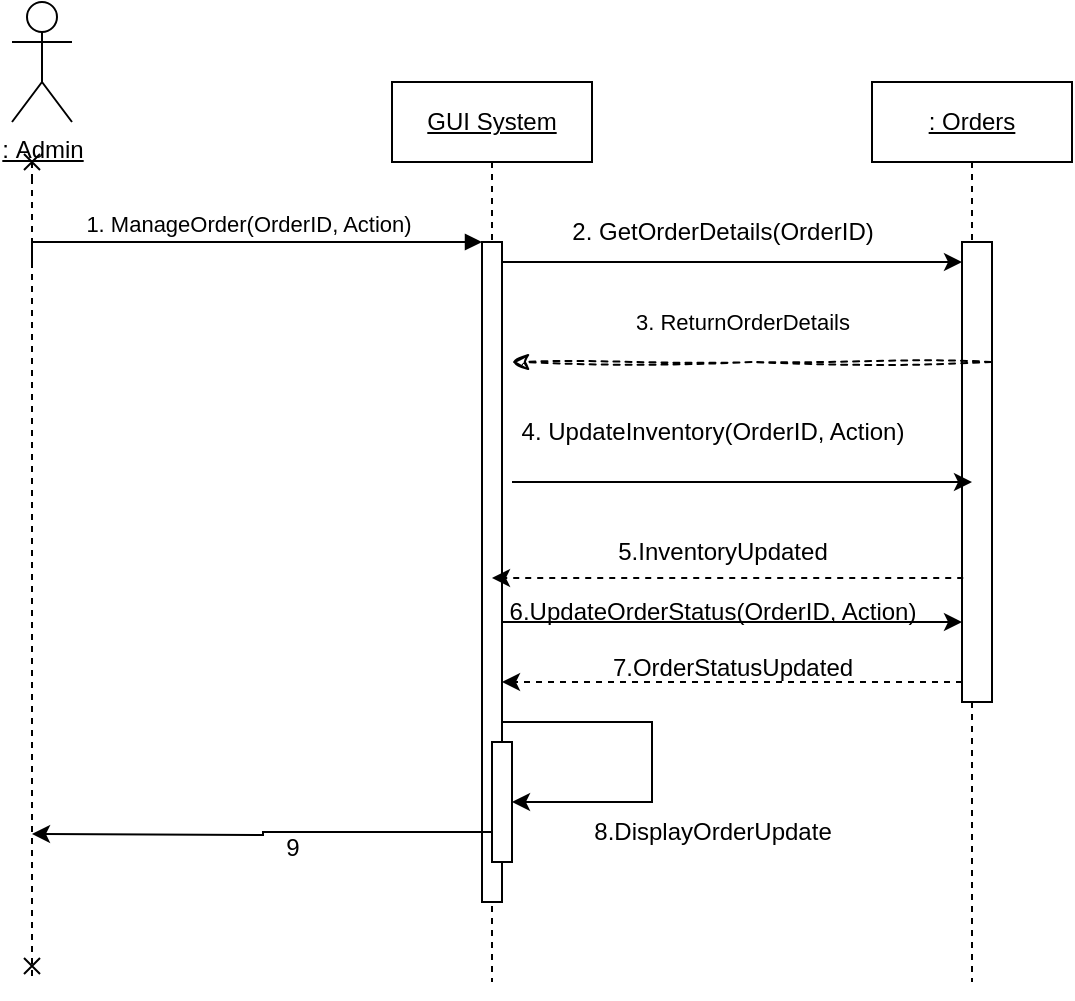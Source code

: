 <mxfile version="24.7.5">
  <diagram name="Page-1" id="2YBvvXClWsGukQMizWep">
    <mxGraphModel dx="829" dy="641" grid="1" gridSize="10" guides="1" tooltips="1" connect="1" arrows="1" fold="1" page="1" pageScale="1" pageWidth="850" pageHeight="1100" math="0" shadow="0">
      <root>
        <mxCell id="0" />
        <mxCell id="1" parent="0" />
        <mxCell id="aM9ryv3xv72pqoxQDRHE-5" value="&lt;u&gt;GUI System&lt;/u&gt;" style="shape=umlLifeline;perimeter=lifelinePerimeter;whiteSpace=wrap;html=1;container=0;dropTarget=0;collapsible=0;recursiveResize=0;outlineConnect=0;portConstraint=eastwest;newEdgeStyle={&quot;edgeStyle&quot;:&quot;elbowEdgeStyle&quot;,&quot;elbow&quot;:&quot;vertical&quot;,&quot;curved&quot;:0,&quot;rounded&quot;:0};" parent="1" vertex="1">
          <mxGeometry x="210" y="40" width="100" height="450" as="geometry" />
        </mxCell>
        <mxCell id="Q_Jy_U-GVRsSF5WUOLQj-22" style="edgeStyle=orthogonalEdgeStyle;rounded=0;orthogonalLoop=1;jettySize=auto;html=1;elbow=vertical;entryX=1;entryY=0.5;entryDx=0;entryDy=0;" edge="1" parent="aM9ryv3xv72pqoxQDRHE-5" target="Q_Jy_U-GVRsSF5WUOLQj-21">
          <mxGeometry relative="1" as="geometry">
            <mxPoint x="110" y="360" as="targetPoint" />
            <mxPoint x="55" y="320" as="sourcePoint" />
            <Array as="points">
              <mxPoint x="130" y="320" />
              <mxPoint x="130" y="360" />
            </Array>
          </mxGeometry>
        </mxCell>
        <mxCell id="aM9ryv3xv72pqoxQDRHE-6" value="" style="html=1;points=[];perimeter=orthogonalPerimeter;outlineConnect=0;targetShapes=umlLifeline;portConstraint=eastwest;newEdgeStyle={&quot;edgeStyle&quot;:&quot;elbowEdgeStyle&quot;,&quot;elbow&quot;:&quot;vertical&quot;,&quot;curved&quot;:0,&quot;rounded&quot;:0};" parent="aM9ryv3xv72pqoxQDRHE-5" vertex="1">
          <mxGeometry x="45" y="80" width="10" height="330" as="geometry" />
        </mxCell>
        <mxCell id="aM9ryv3xv72pqoxQDRHE-7" value="1.&amp;nbsp;ManageOrder(OrderID, Action)" style="html=1;verticalAlign=bottom;endArrow=block;edgeStyle=elbowEdgeStyle;elbow=vertical;curved=0;rounded=0;" parent="1" target="aM9ryv3xv72pqoxQDRHE-6" edge="1">
          <mxGeometry relative="1" as="geometry">
            <mxPoint x="30" y="130" as="sourcePoint" />
            <Array as="points">
              <mxPoint x="180" y="120" />
            </Array>
          </mxGeometry>
        </mxCell>
        <mxCell id="Q_Jy_U-GVRsSF5WUOLQj-3" value="2.&amp;nbsp;GetOrderDetails(OrderID)" style="text;html=1;align=center;verticalAlign=middle;resizable=0;points=[];autosize=1;strokeColor=none;fillColor=none;" vertex="1" parent="1">
          <mxGeometry x="290" y="100" width="170" height="30" as="geometry" />
        </mxCell>
        <mxCell id="Q_Jy_U-GVRsSF5WUOLQj-4" value="&lt;u&gt;:&amp;nbsp;Orders&lt;/u&gt;" style="shape=umlLifeline;perimeter=lifelinePerimeter;whiteSpace=wrap;html=1;container=0;dropTarget=0;collapsible=0;recursiveResize=0;outlineConnect=0;portConstraint=eastwest;newEdgeStyle={&quot;edgeStyle&quot;:&quot;elbowEdgeStyle&quot;,&quot;elbow&quot;:&quot;vertical&quot;,&quot;curved&quot;:0,&quot;rounded&quot;:0};" vertex="1" parent="1">
          <mxGeometry x="450" y="40" width="100" height="450" as="geometry" />
        </mxCell>
        <mxCell id="Q_Jy_U-GVRsSF5WUOLQj-6" value="" style="html=1;points=[];perimeter=orthogonalPerimeter;outlineConnect=0;targetShapes=umlLifeline;portConstraint=eastwest;newEdgeStyle={&quot;edgeStyle&quot;:&quot;elbowEdgeStyle&quot;,&quot;elbow&quot;:&quot;vertical&quot;,&quot;curved&quot;:0,&quot;rounded&quot;:0};" vertex="1" parent="Q_Jy_U-GVRsSF5WUOLQj-4">
          <mxGeometry x="45" y="80" width="15" height="230" as="geometry" />
        </mxCell>
        <mxCell id="Q_Jy_U-GVRsSF5WUOLQj-7" style="edgeStyle=elbowEdgeStyle;rounded=0;orthogonalLoop=1;jettySize=auto;html=1;elbow=vertical;curved=0;sketch=1;curveFitting=1;jiggle=2;dashed=1;" edge="1" parent="1">
          <mxGeometry relative="1" as="geometry">
            <mxPoint x="509.5" y="180" as="sourcePoint" />
            <mxPoint x="270" y="180" as="targetPoint" />
          </mxGeometry>
        </mxCell>
        <mxCell id="Q_Jy_U-GVRsSF5WUOLQj-8" value="3.&amp;nbsp;ReturnOrderDetails" style="edgeLabel;html=1;align=center;verticalAlign=middle;resizable=0;points=[];" vertex="1" connectable="0" parent="Q_Jy_U-GVRsSF5WUOLQj-7">
          <mxGeometry x="0.048" y="6" relative="1" as="geometry">
            <mxPoint x="1" y="-26" as="offset" />
          </mxGeometry>
        </mxCell>
        <mxCell id="Q_Jy_U-GVRsSF5WUOLQj-21" value="" style="whiteSpace=wrap;html=1;" vertex="1" parent="1">
          <mxGeometry x="260" y="370" width="10" height="60" as="geometry" />
        </mxCell>
        <mxCell id="Q_Jy_U-GVRsSF5WUOLQj-27" value="9" style="text;html=1;align=center;verticalAlign=middle;resizable=0;points=[];autosize=1;strokeColor=none;fillColor=none;" vertex="1" parent="1">
          <mxGeometry x="145" y="408" width="30" height="30" as="geometry" />
        </mxCell>
        <mxCell id="Q_Jy_U-GVRsSF5WUOLQj-30" style="edgeStyle=orthogonalEdgeStyle;rounded=0;orthogonalLoop=1;jettySize=auto;html=1;exitX=0;exitY=0.75;exitDx=0;exitDy=0;" edge="1" parent="1" source="Q_Jy_U-GVRsSF5WUOLQj-21">
          <mxGeometry relative="1" as="geometry">
            <mxPoint x="30" y="416" as="targetPoint" />
          </mxGeometry>
        </mxCell>
        <mxCell id="Q_Jy_U-GVRsSF5WUOLQj-31" value="" style="edgeStyle=none;orthogonalLoop=1;jettySize=auto;html=1;rounded=0;dashed=1;endArrow=cross;endFill=0;" edge="1" parent="1">
          <mxGeometry width="100" relative="1" as="geometry">
            <mxPoint x="30" y="88" as="sourcePoint" />
            <mxPoint x="30" y="490" as="targetPoint" />
            <Array as="points" />
          </mxGeometry>
        </mxCell>
        <mxCell id="Q_Jy_U-GVRsSF5WUOLQj-33" value="" style="edgeStyle=none;orthogonalLoop=1;jettySize=auto;html=1;rounded=0;dashed=1;endArrow=cross;endFill=0;" edge="1" parent="1">
          <mxGeometry width="100" relative="1" as="geometry">
            <mxPoint x="30" y="80" as="sourcePoint" />
            <mxPoint x="30" y="88" as="targetPoint" />
            <Array as="points" />
          </mxGeometry>
        </mxCell>
        <mxCell id="Q_Jy_U-GVRsSF5WUOLQj-34" value="&lt;u&gt;:&amp;nbsp;Admin&lt;/u&gt;" style="shape=umlActor;verticalLabelPosition=bottom;verticalAlign=top;html=1;outlineConnect=0;" vertex="1" parent="1">
          <mxGeometry x="20" width="30" height="60" as="geometry" />
        </mxCell>
        <mxCell id="Q_Jy_U-GVRsSF5WUOLQj-1" style="edgeStyle=elbowEdgeStyle;rounded=0;orthogonalLoop=1;jettySize=auto;html=1;elbow=vertical;curved=0;" edge="1" parent="1" source="aM9ryv3xv72pqoxQDRHE-6" target="Q_Jy_U-GVRsSF5WUOLQj-6">
          <mxGeometry relative="1" as="geometry">
            <mxPoint x="430" y="130" as="targetPoint" />
            <Array as="points">
              <mxPoint x="380" y="130" />
            </Array>
          </mxGeometry>
        </mxCell>
        <mxCell id="Q_Jy_U-GVRsSF5WUOLQj-36" value="8.DisplayOrderUpdate" style="text;html=1;align=center;verticalAlign=middle;resizable=0;points=[];autosize=1;strokeColor=none;fillColor=none;" vertex="1" parent="1">
          <mxGeometry x="300" y="400" width="140" height="30" as="geometry" />
        </mxCell>
        <mxCell id="Q_Jy_U-GVRsSF5WUOLQj-37" style="edgeStyle=elbowEdgeStyle;rounded=0;orthogonalLoop=1;jettySize=auto;html=1;elbow=vertical;curved=0;" edge="1" parent="1">
          <mxGeometry relative="1" as="geometry">
            <mxPoint x="500" y="240" as="targetPoint" />
            <mxPoint x="270" y="240" as="sourcePoint" />
            <Array as="points">
              <mxPoint x="385" y="240" />
            </Array>
          </mxGeometry>
        </mxCell>
        <mxCell id="Q_Jy_U-GVRsSF5WUOLQj-38" value="4.&amp;nbsp;UpdateInventory(OrderID, Action) " style="text;html=1;align=center;verticalAlign=middle;resizable=0;points=[];autosize=1;strokeColor=none;fillColor=none;" vertex="1" parent="1">
          <mxGeometry x="265" y="200" width="210" height="30" as="geometry" />
        </mxCell>
        <mxCell id="Q_Jy_U-GVRsSF5WUOLQj-39" style="edgeStyle=elbowEdgeStyle;rounded=0;orthogonalLoop=1;jettySize=auto;html=1;elbow=vertical;curved=0;dashed=1;" edge="1" parent="1">
          <mxGeometry relative="1" as="geometry">
            <mxPoint x="495.61" y="288" as="sourcePoint" />
            <mxPoint x="259.999" y="288" as="targetPoint" />
            <Array as="points">
              <mxPoint x="390.61" y="288" />
            </Array>
          </mxGeometry>
        </mxCell>
        <mxCell id="Q_Jy_U-GVRsSF5WUOLQj-40" value="5.InventoryUpdated" style="text;html=1;align=center;verticalAlign=middle;resizable=0;points=[];autosize=1;strokeColor=none;fillColor=none;" vertex="1" parent="1">
          <mxGeometry x="310" y="260" width="130" height="30" as="geometry" />
        </mxCell>
        <mxCell id="Q_Jy_U-GVRsSF5WUOLQj-41" style="edgeStyle=elbowEdgeStyle;rounded=0;orthogonalLoop=1;jettySize=auto;html=1;elbow=vertical;curved=0;" edge="1" parent="1">
          <mxGeometry relative="1" as="geometry">
            <mxPoint x="495" y="310" as="targetPoint" />
            <mxPoint x="265" y="310" as="sourcePoint" />
            <Array as="points">
              <mxPoint x="380" y="310" />
            </Array>
          </mxGeometry>
        </mxCell>
        <mxCell id="Q_Jy_U-GVRsSF5WUOLQj-42" value="6.UpdateOrderStatus(OrderID, Action)" style="text;html=1;align=center;verticalAlign=middle;resizable=0;points=[];autosize=1;strokeColor=none;fillColor=none;" vertex="1" parent="1">
          <mxGeometry x="255" y="290" width="230" height="30" as="geometry" />
        </mxCell>
        <mxCell id="Q_Jy_U-GVRsSF5WUOLQj-43" style="edgeStyle=elbowEdgeStyle;rounded=0;orthogonalLoop=1;jettySize=auto;html=1;elbow=vertical;curved=0;dashed=1;" edge="1" parent="1" source="Q_Jy_U-GVRsSF5WUOLQj-6" target="aM9ryv3xv72pqoxQDRHE-6">
          <mxGeometry relative="1" as="geometry">
            <Array as="points">
              <mxPoint x="370" y="340" />
            </Array>
          </mxGeometry>
        </mxCell>
        <mxCell id="Q_Jy_U-GVRsSF5WUOLQj-44" value="7.OrderStatusUpdated" style="text;html=1;align=center;verticalAlign=middle;resizable=0;points=[];autosize=1;strokeColor=none;fillColor=none;" vertex="1" parent="1">
          <mxGeometry x="310" y="318" width="140" height="30" as="geometry" />
        </mxCell>
      </root>
    </mxGraphModel>
  </diagram>
</mxfile>

